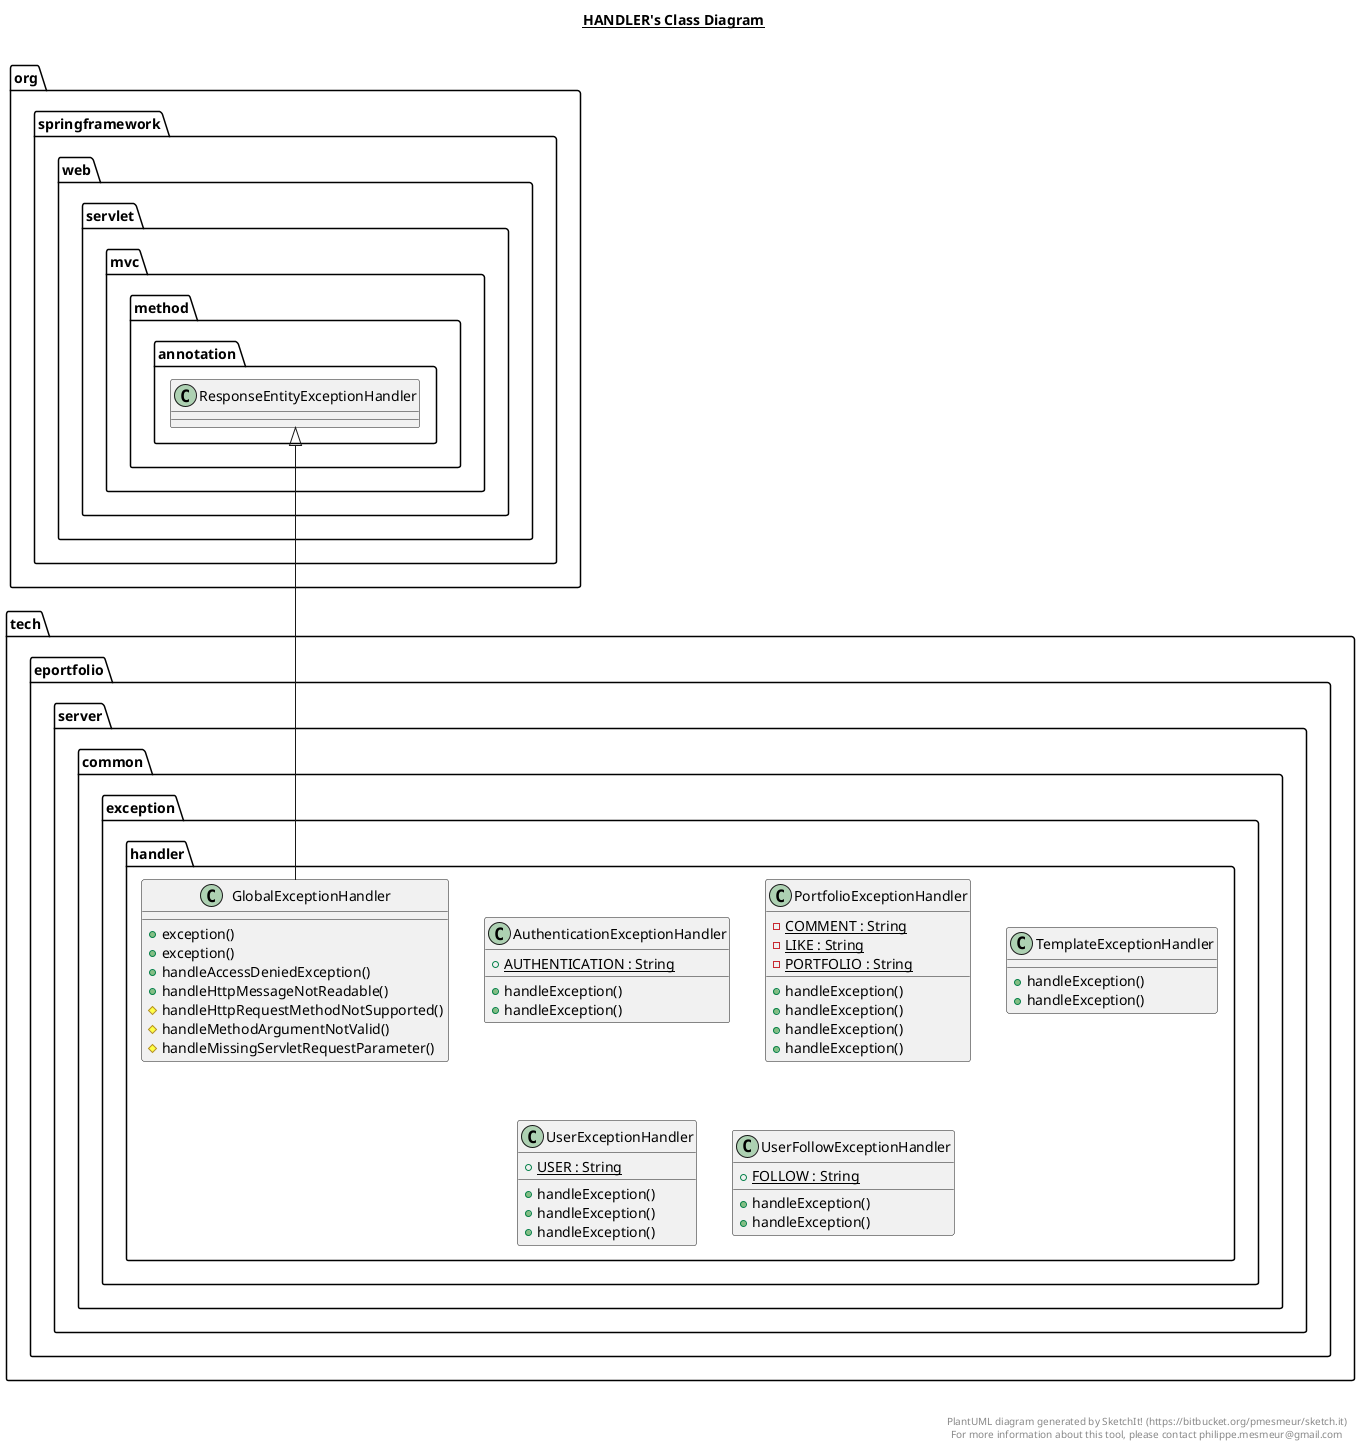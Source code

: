 @startuml

title __HANDLER's Class Diagram__\n

  namespace tech.eportfolio.server {
    namespace common.exception {
      namespace handler {
        class tech.eportfolio.server.common.exception.handler.AuthenticationExceptionHandler {
            {static} + AUTHENTICATION : String
            + handleException()
            + handleException()
        }
      }
    }
  }
  

  namespace tech.eportfolio.server {
    namespace common.exception {
      namespace handler {
        class tech.eportfolio.server.common.exception.handler.GlobalExceptionHandler {
            + exception()
            + exception()
            + handleAccessDeniedException()
            + handleHttpMessageNotReadable()
            # handleHttpRequestMethodNotSupported()
            # handleMethodArgumentNotValid()
            # handleMissingServletRequestParameter()
        }
      }
    }
  }
  

  namespace tech.eportfolio.server {
    namespace common.exception {
      namespace handler {
        class tech.eportfolio.server.common.exception.handler.PortfolioExceptionHandler {
            {static} - COMMENT : String
            {static} - LIKE : String
            {static} - PORTFOLIO : String
            + handleException()
            + handleException()
            + handleException()
            + handleException()
        }
      }
    }
  }
  

  namespace tech.eportfolio.server {
    namespace common.exception {
      namespace handler {
        class tech.eportfolio.server.common.exception.handler.TemplateExceptionHandler {
            + handleException()
            + handleException()
        }
      }
    }
  }
  

  namespace tech.eportfolio.server {
    namespace common.exception {
      namespace handler {
        class tech.eportfolio.server.common.exception.handler.UserExceptionHandler {
            {static} + USER : String
            + handleException()
            + handleException()
            + handleException()
        }
      }
    }
  }
  

  namespace tech.eportfolio.server {
    namespace common.exception {
      namespace handler {
        class tech.eportfolio.server.common.exception.handler.UserFollowExceptionHandler {
            {static} + FOLLOW : String
            + handleException()
            + handleException()
        }
      }
    }
  }
  

  tech.eportfolio.server.common.exception.handler.GlobalExceptionHandler -up-|> org.springframework.web.servlet.mvc.method.annotation.ResponseEntityExceptionHandler


right footer


PlantUML diagram generated by SketchIt! (https://bitbucket.org/pmesmeur/sketch.it)
For more information about this tool, please contact philippe.mesmeur@gmail.com
endfooter

@enduml
